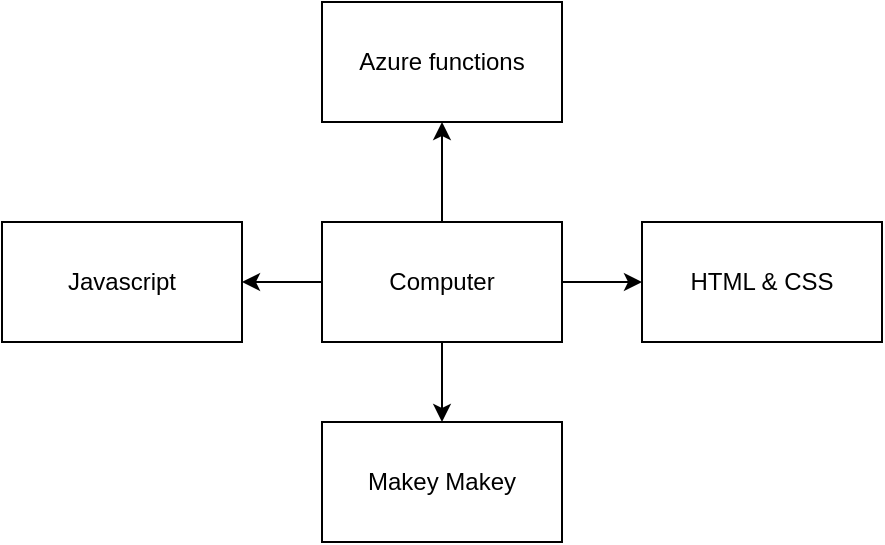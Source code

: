 <mxfile version="12.2.2" type="device" pages="1"><diagram id="1nxkPaSXFNJIVk3fzJbe" name="Page-1"><mxGraphModel dx="853" dy="431" grid="1" gridSize="10" guides="1" tooltips="1" connect="1" arrows="1" fold="1" page="1" pageScale="1" pageWidth="827" pageHeight="1169" math="0" shadow="0"><root><mxCell id="0"/><mxCell id="1" parent="0"/><mxCell id="cmew42diO7tr58o-hNUB-3" style="edgeStyle=orthogonalEdgeStyle;rounded=0;orthogonalLoop=1;jettySize=auto;html=1;exitX=0.5;exitY=1;exitDx=0;exitDy=0;" edge="1" parent="1" source="cmew42diO7tr58o-hNUB-1" target="cmew42diO7tr58o-hNUB-2"><mxGeometry relative="1" as="geometry"/></mxCell><mxCell id="cmew42diO7tr58o-hNUB-9" style="edgeStyle=orthogonalEdgeStyle;rounded=0;orthogonalLoop=1;jettySize=auto;html=1;exitX=1;exitY=0.5;exitDx=0;exitDy=0;" edge="1" parent="1" source="cmew42diO7tr58o-hNUB-1" target="cmew42diO7tr58o-hNUB-8"><mxGeometry relative="1" as="geometry"/></mxCell><mxCell id="cmew42diO7tr58o-hNUB-11" style="edgeStyle=orthogonalEdgeStyle;rounded=0;orthogonalLoop=1;jettySize=auto;html=1;exitX=0.5;exitY=0;exitDx=0;exitDy=0;entryX=0.5;entryY=1;entryDx=0;entryDy=0;" edge="1" parent="1" source="cmew42diO7tr58o-hNUB-1" target="cmew42diO7tr58o-hNUB-10"><mxGeometry relative="1" as="geometry"/></mxCell><mxCell id="cmew42diO7tr58o-hNUB-12" style="edgeStyle=orthogonalEdgeStyle;rounded=0;orthogonalLoop=1;jettySize=auto;html=1;exitX=0;exitY=0.5;exitDx=0;exitDy=0;entryX=1;entryY=0.5;entryDx=0;entryDy=0;" edge="1" parent="1" source="cmew42diO7tr58o-hNUB-1" target="cmew42diO7tr58o-hNUB-4"><mxGeometry relative="1" as="geometry"/></mxCell><mxCell id="cmew42diO7tr58o-hNUB-1" value="Computer" style="rounded=0;whiteSpace=wrap;html=1;" vertex="1" parent="1"><mxGeometry x="360" y="220" width="120" height="60" as="geometry"/></mxCell><mxCell id="cmew42diO7tr58o-hNUB-2" value="Makey Makey" style="rounded=0;whiteSpace=wrap;html=1;" vertex="1" parent="1"><mxGeometry x="360" y="320" width="120" height="60" as="geometry"/></mxCell><mxCell id="cmew42diO7tr58o-hNUB-4" value="Javascript" style="rounded=0;whiteSpace=wrap;html=1;" vertex="1" parent="1"><mxGeometry x="200" y="220" width="120" height="60" as="geometry"/></mxCell><mxCell id="cmew42diO7tr58o-hNUB-8" value="HTML &amp;amp; CSS" style="rounded=0;whiteSpace=wrap;html=1;" vertex="1" parent="1"><mxGeometry x="520" y="220" width="120" height="60" as="geometry"/></mxCell><mxCell id="cmew42diO7tr58o-hNUB-10" value="Azure functions" style="rounded=0;whiteSpace=wrap;html=1;" vertex="1" parent="1"><mxGeometry x="360" y="110" width="120" height="60" as="geometry"/></mxCell></root></mxGraphModel></diagram></mxfile>